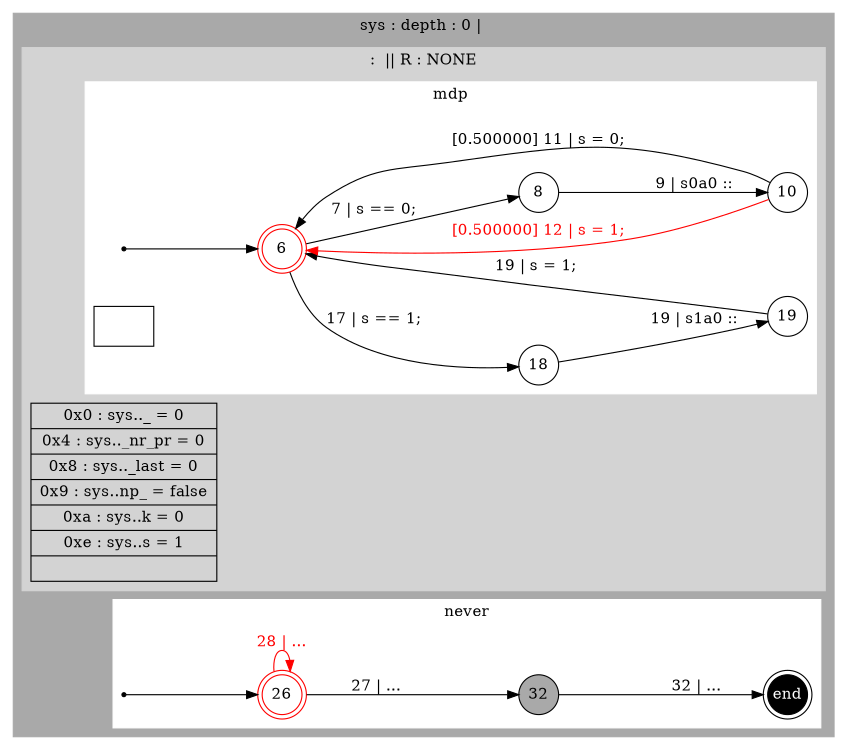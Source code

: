 digraph finite_state_machine {
	rankdir=LR
	size="8,5" 

	subgraph cluster_sys {
		style=filled;
		color=darkgrey;
		label = " sys : depth : 0 |  "; 
		subgraph cluster_ {
			style=filled;
			color=lightgrey;
			label = "  :  || R : NONE  "; 
 "node1069"[ 
			label = "0x0   :   sys.._                  = 0
 | 0x4   :   sys.._nr_pr             = 0
 | 0x8   :   sys.._last              = 0
 | 0x9   :   sys..np_                = false
 | 0xa   :   sys..k                  = 0
 | 0xe   :   sys..s                  = 1
 | "
			shape = "record" 
];
			subgraph cluster_mdp {
				style=filled;
				color=white;
				label = "mdp" ; 
				94073979703348 [label = 6, shape = doublecircle, color = red, fixedsize = true]; 
				s94073979703348 [shape = point];
 "node1076"[ 
				label = ""
				shape = "record" 
];
				94073979745236 [label = 18, shape = circle, fixedsize = true ];
				94073979746020 [label = 19, shape = circle, fixedsize = true ];
				94073979744052 [label = 8, shape = circle, fixedsize = true ];
				94073979744884 [label = 10, shape = circle, fixedsize = true ];
				s94073979703348 -> 94073979703348;
				94073979745236 -> 94073979746020 [ label = "19 | s1a0 :: "];
				94073979703348 -> 94073979744052 [ label = "7 | s == 0; "];
				94073979703348 -> 94073979745236 [ label = "17 | s == 1; "];
				94073979744052 -> 94073979744884 [ label = "9 | s0a0 :: "];
				94073979744884 -> 94073979703348 [ label = " [0.500000] 11 | s = 0; "];
				94073979744884 -> 94073979703348 [color = red, fontcolor = red, label = " [0.500000] 12 | s = 1; "];
				94073979746020 -> 94073979703348 [ label = "19 | s = 1; "];

			}
		}
		subgraph cluster_never {
			style=filled;
			color=white;
			label = " never "; 
			94073979743520 [label = 26, shape = doublecircle, color = red, fixedsize = true]; 
			s94073979743520 [shape = point];
			e [shape = doublecircle, fixedsize = true, style = filled, fillcolor = black, fontcolor = white,  label = end];
			94073979742816 [label = 32, shape = circle, fixedsize = true , style = filled, fillcolor = darkgrey];
			s94073979743520 -> 94073979743520;
			94073979742816 -> e [ label = "32 | ..."];
			94073979743520 -> 94073979742816 [ label = "27 | ..."];
			94073979743520 -> 94073979743520 [color = red, fontcolor = red, label = "28 | ..."];

		}

	}

}